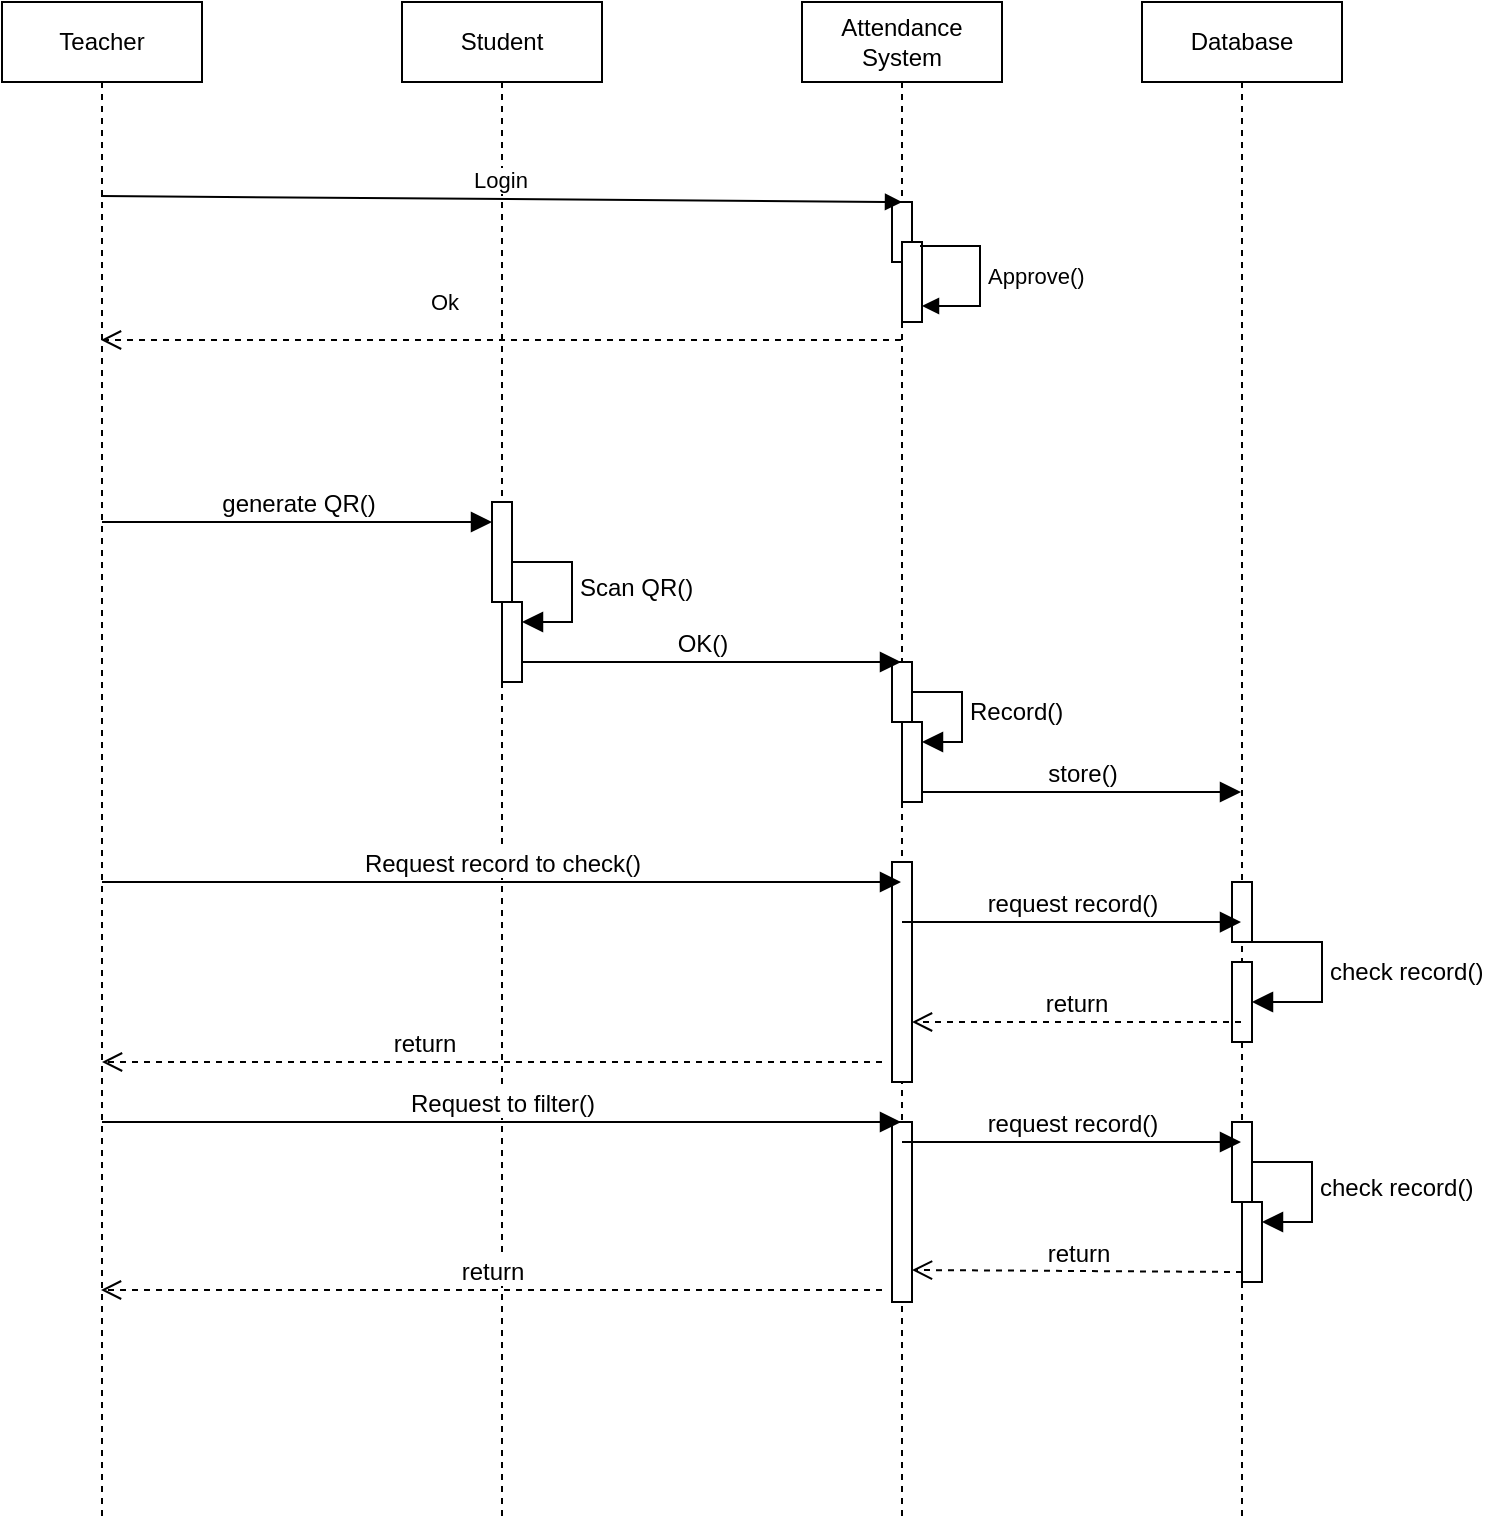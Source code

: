 <mxfile version="24.4.6" type="github">
  <diagram name="Page-1" id="T3-toPrj7-Y9PyS_owqm">
    <mxGraphModel dx="880" dy="460" grid="1" gridSize="10" guides="1" tooltips="1" connect="1" arrows="1" fold="1" page="1" pageScale="1" pageWidth="850" pageHeight="1100" math="0" shadow="0">
      <root>
        <mxCell id="0" />
        <mxCell id="1" parent="0" />
        <mxCell id="j7JZLh6YF1ddT1S2mV3M-3" value="Teacher" style="shape=umlLifeline;perimeter=lifelinePerimeter;whiteSpace=wrap;html=1;container=1;dropTarget=0;collapsible=0;recursiveResize=0;outlineConnect=0;portConstraint=eastwest;newEdgeStyle={&quot;curved&quot;:0,&quot;rounded&quot;:0};" parent="1" vertex="1">
          <mxGeometry x="40" y="240" width="100" height="760" as="geometry" />
        </mxCell>
        <mxCell id="j7JZLh6YF1ddT1S2mV3M-4" value="Student" style="shape=umlLifeline;perimeter=lifelinePerimeter;whiteSpace=wrap;html=1;container=1;dropTarget=0;collapsible=0;recursiveResize=0;outlineConnect=0;portConstraint=eastwest;newEdgeStyle={&quot;curved&quot;:0,&quot;rounded&quot;:0};" parent="1" vertex="1">
          <mxGeometry x="240" y="240" width="100" height="760" as="geometry" />
        </mxCell>
        <mxCell id="bpxcCdH2ggFQAJEEPQ4z-16" value="" style="html=1;points=[[0,0,0,0,5],[0,1,0,0,-5],[1,0,0,0,5],[1,1,0,0,-5]];perimeter=orthogonalPerimeter;outlineConnect=0;targetShapes=umlLifeline;portConstraint=eastwest;newEdgeStyle={&quot;curved&quot;:0,&quot;rounded&quot;:0};" parent="j7JZLh6YF1ddT1S2mV3M-4" vertex="1">
          <mxGeometry x="45" y="250" width="10" height="50" as="geometry" />
        </mxCell>
        <mxCell id="bpxcCdH2ggFQAJEEPQ4z-19" value="" style="html=1;points=[[0,0,0,0,5],[0,1,0,0,-5],[1,0,0,0,5],[1,1,0,0,-5]];perimeter=orthogonalPerimeter;outlineConnect=0;targetShapes=umlLifeline;portConstraint=eastwest;newEdgeStyle={&quot;curved&quot;:0,&quot;rounded&quot;:0};" parent="j7JZLh6YF1ddT1S2mV3M-4" vertex="1">
          <mxGeometry x="50" y="300" width="10" height="40" as="geometry" />
        </mxCell>
        <mxCell id="bpxcCdH2ggFQAJEEPQ4z-20" value="Scan QR()" style="html=1;align=left;spacingLeft=2;endArrow=block;rounded=0;edgeStyle=orthogonalEdgeStyle;curved=0;rounded=0;fontSize=12;startSize=8;endSize=8;" parent="j7JZLh6YF1ddT1S2mV3M-4" target="bpxcCdH2ggFQAJEEPQ4z-19" edge="1">
          <mxGeometry relative="1" as="geometry">
            <mxPoint x="55" y="280" as="sourcePoint" />
            <Array as="points">
              <mxPoint x="85" y="310" />
            </Array>
          </mxGeometry>
        </mxCell>
        <mxCell id="j7JZLh6YF1ddT1S2mV3M-5" value="Attendance System" style="shape=umlLifeline;perimeter=lifelinePerimeter;whiteSpace=wrap;html=1;container=1;dropTarget=0;collapsible=0;recursiveResize=0;outlineConnect=0;portConstraint=eastwest;newEdgeStyle={&quot;curved&quot;:0,&quot;rounded&quot;:0};" parent="1" vertex="1">
          <mxGeometry x="440" y="240" width="100" height="760" as="geometry" />
        </mxCell>
        <mxCell id="8oLt4RAgj38gzW2Ug9jm-2" value="" style="html=1;points=[[0,0,0,0,5],[0,1,0,0,-5],[1,0,0,0,5],[1,1,0,0,-5]];perimeter=orthogonalPerimeter;outlineConnect=0;targetShapes=umlLifeline;portConstraint=eastwest;newEdgeStyle={&quot;curved&quot;:0,&quot;rounded&quot;:0};" parent="j7JZLh6YF1ddT1S2mV3M-5" vertex="1">
          <mxGeometry x="45" y="100" width="10" height="30" as="geometry" />
        </mxCell>
        <mxCell id="8oLt4RAgj38gzW2Ug9jm-3" value="" style="html=1;points=[[0,0,0,0,5],[0,1,0,0,-5],[1,0,0,0,5],[1,1,0,0,-5]];perimeter=orthogonalPerimeter;outlineConnect=0;targetShapes=umlLifeline;portConstraint=eastwest;newEdgeStyle={&quot;curved&quot;:0,&quot;rounded&quot;:0};" parent="j7JZLh6YF1ddT1S2mV3M-5" vertex="1">
          <mxGeometry x="50" y="120" width="10" height="40" as="geometry" />
        </mxCell>
        <mxCell id="bpxcCdH2ggFQAJEEPQ4z-21" value="" style="html=1;points=[[0,0,0,0,5],[0,1,0,0,-5],[1,0,0,0,5],[1,1,0,0,-5]];perimeter=orthogonalPerimeter;outlineConnect=0;targetShapes=umlLifeline;portConstraint=eastwest;newEdgeStyle={&quot;curved&quot;:0,&quot;rounded&quot;:0};" parent="j7JZLh6YF1ddT1S2mV3M-5" vertex="1">
          <mxGeometry x="45" y="330" width="10" height="30" as="geometry" />
        </mxCell>
        <mxCell id="bpxcCdH2ggFQAJEEPQ4z-26" value="" style="html=1;points=[[0,0,0,0,5],[0,1,0,0,-5],[1,0,0,0,5],[1,1,0,0,-5]];perimeter=orthogonalPerimeter;outlineConnect=0;targetShapes=umlLifeline;portConstraint=eastwest;newEdgeStyle={&quot;curved&quot;:0,&quot;rounded&quot;:0};" parent="j7JZLh6YF1ddT1S2mV3M-5" vertex="1">
          <mxGeometry x="50" y="360" width="10" height="40" as="geometry" />
        </mxCell>
        <mxCell id="bpxcCdH2ggFQAJEEPQ4z-27" value="Record()&amp;nbsp;" style="html=1;align=left;spacingLeft=2;endArrow=block;rounded=0;edgeStyle=orthogonalEdgeStyle;curved=0;rounded=0;fontSize=12;startSize=8;endSize=8;" parent="j7JZLh6YF1ddT1S2mV3M-5" source="bpxcCdH2ggFQAJEEPQ4z-21" target="bpxcCdH2ggFQAJEEPQ4z-26" edge="1">
          <mxGeometry relative="1" as="geometry">
            <mxPoint x="60" y="340" as="sourcePoint" />
            <Array as="points">
              <mxPoint x="80" y="345" />
              <mxPoint x="80" y="370" />
            </Array>
          </mxGeometry>
        </mxCell>
        <mxCell id="bpxcCdH2ggFQAJEEPQ4z-31" value="" style="html=1;points=[[0,0,0,0,5],[0,1,0,0,-5],[1,0,0,0,5],[1,1,0,0,-5]];perimeter=orthogonalPerimeter;outlineConnect=0;targetShapes=umlLifeline;portConstraint=eastwest;newEdgeStyle={&quot;curved&quot;:0,&quot;rounded&quot;:0};" parent="j7JZLh6YF1ddT1S2mV3M-5" vertex="1">
          <mxGeometry x="45" y="430" width="10" height="110" as="geometry" />
        </mxCell>
        <mxCell id="bpxcCdH2ggFQAJEEPQ4z-42" value="" style="html=1;points=[[0,0,0,0,5],[0,1,0,0,-5],[1,0,0,0,5],[1,1,0,0,-5]];perimeter=orthogonalPerimeter;outlineConnect=0;targetShapes=umlLifeline;portConstraint=eastwest;newEdgeStyle={&quot;curved&quot;:0,&quot;rounded&quot;:0};" parent="j7JZLh6YF1ddT1S2mV3M-5" vertex="1">
          <mxGeometry x="45" y="560" width="10" height="90" as="geometry" />
        </mxCell>
        <mxCell id="j7JZLh6YF1ddT1S2mV3M-6" value="Database" style="shape=umlLifeline;perimeter=lifelinePerimeter;whiteSpace=wrap;html=1;container=1;dropTarget=0;collapsible=0;recursiveResize=0;outlineConnect=0;portConstraint=eastwest;newEdgeStyle={&quot;curved&quot;:0,&quot;rounded&quot;:0};" parent="1" vertex="1">
          <mxGeometry x="610" y="240" width="100" height="760" as="geometry" />
        </mxCell>
        <mxCell id="bpxcCdH2ggFQAJEEPQ4z-34" value="" style="html=1;points=[[0,0,0,0,5],[0,1,0,0,-5],[1,0,0,0,5],[1,1,0,0,-5]];perimeter=orthogonalPerimeter;outlineConnect=0;targetShapes=umlLifeline;portConstraint=eastwest;newEdgeStyle={&quot;curved&quot;:0,&quot;rounded&quot;:0};" parent="j7JZLh6YF1ddT1S2mV3M-6" vertex="1">
          <mxGeometry x="45" y="480" width="10" height="40" as="geometry" />
        </mxCell>
        <mxCell id="bpxcCdH2ggFQAJEEPQ4z-35" value="check record()" style="html=1;align=left;spacingLeft=2;endArrow=block;rounded=0;edgeStyle=orthogonalEdgeStyle;curved=0;rounded=0;fontSize=12;startSize=8;endSize=8;" parent="j7JZLh6YF1ddT1S2mV3M-6" source="bpxcCdH2ggFQAJEEPQ4z-36" target="bpxcCdH2ggFQAJEEPQ4z-34" edge="1">
          <mxGeometry relative="1" as="geometry">
            <mxPoint x="50" y="430" as="sourcePoint" />
            <Array as="points">
              <mxPoint x="90" y="470" />
              <mxPoint x="90" y="500" />
            </Array>
          </mxGeometry>
        </mxCell>
        <mxCell id="bpxcCdH2ggFQAJEEPQ4z-36" value="" style="html=1;points=[[0,0,0,0,5],[0,1,0,0,-5],[1,0,0,0,5],[1,1,0,0,-5]];perimeter=orthogonalPerimeter;outlineConnect=0;targetShapes=umlLifeline;portConstraint=eastwest;newEdgeStyle={&quot;curved&quot;:0,&quot;rounded&quot;:0};" parent="j7JZLh6YF1ddT1S2mV3M-6" vertex="1">
          <mxGeometry x="45" y="440" width="10" height="30" as="geometry" />
        </mxCell>
        <mxCell id="bpxcCdH2ggFQAJEEPQ4z-43" value="" style="html=1;points=[[0,0,0,0,5],[0,1,0,0,-5],[1,0,0,0,5],[1,1,0,0,-5]];perimeter=orthogonalPerimeter;outlineConnect=0;targetShapes=umlLifeline;portConstraint=eastwest;newEdgeStyle={&quot;curved&quot;:0,&quot;rounded&quot;:0};" parent="j7JZLh6YF1ddT1S2mV3M-6" vertex="1">
          <mxGeometry x="45" y="560" width="10" height="40" as="geometry" />
        </mxCell>
        <mxCell id="bpxcCdH2ggFQAJEEPQ4z-47" value="" style="html=1;points=[[0,0,0,0,5],[0,1,0,0,-5],[1,0,0,0,5],[1,1,0,0,-5]];perimeter=orthogonalPerimeter;outlineConnect=0;targetShapes=umlLifeline;portConstraint=eastwest;newEdgeStyle={&quot;curved&quot;:0,&quot;rounded&quot;:0};" parent="j7JZLh6YF1ddT1S2mV3M-6" vertex="1">
          <mxGeometry x="50" y="600" width="10" height="40" as="geometry" />
        </mxCell>
        <mxCell id="bpxcCdH2ggFQAJEEPQ4z-48" value="check record()" style="html=1;align=left;spacingLeft=2;endArrow=block;rounded=0;edgeStyle=orthogonalEdgeStyle;curved=0;rounded=0;fontSize=12;startSize=8;endSize=8;" parent="j7JZLh6YF1ddT1S2mV3M-6" target="bpxcCdH2ggFQAJEEPQ4z-47" edge="1">
          <mxGeometry relative="1" as="geometry">
            <mxPoint x="55" y="580" as="sourcePoint" />
            <Array as="points">
              <mxPoint x="85" y="610" />
            </Array>
          </mxGeometry>
        </mxCell>
        <mxCell id="8oLt4RAgj38gzW2Ug9jm-1" value="Login" style="html=1;verticalAlign=bottom;endArrow=block;curved=0;rounded=0;" parent="1" edge="1">
          <mxGeometry x="-0.001" width="80" relative="1" as="geometry">
            <mxPoint x="89.5" y="337" as="sourcePoint" />
            <mxPoint x="490" y="340" as="targetPoint" />
            <mxPoint as="offset" />
          </mxGeometry>
        </mxCell>
        <mxCell id="8oLt4RAgj38gzW2Ug9jm-4" value="Approve()" style="html=1;align=left;spacingLeft=2;endArrow=block;rounded=0;edgeStyle=orthogonalEdgeStyle;curved=0;rounded=0;" parent="1" target="8oLt4RAgj38gzW2Ug9jm-3" edge="1">
          <mxGeometry relative="1" as="geometry">
            <mxPoint x="499" y="362" as="sourcePoint" />
            <Array as="points">
              <mxPoint x="529" y="392" />
            </Array>
          </mxGeometry>
        </mxCell>
        <mxCell id="8oLt4RAgj38gzW2Ug9jm-5" value="Ok" style="html=1;verticalAlign=bottom;endArrow=open;dashed=1;endSize=8;curved=0;rounded=0;" parent="1" edge="1">
          <mxGeometry x="0.147" y="-10" relative="1" as="geometry">
            <mxPoint x="489.5" y="409" as="sourcePoint" />
            <mxPoint x="89.5" y="409" as="targetPoint" />
            <mxPoint x="1" as="offset" />
            <Array as="points">
              <mxPoint x="360" y="409" />
            </Array>
          </mxGeometry>
        </mxCell>
        <mxCell id="bpxcCdH2ggFQAJEEPQ4z-25" value="OK()" style="html=1;verticalAlign=bottom;endArrow=block;curved=0;rounded=0;fontSize=12;startSize=8;endSize=8;" parent="1" target="j7JZLh6YF1ddT1S2mV3M-5" edge="1">
          <mxGeometry x="-0.053" width="80" relative="1" as="geometry">
            <mxPoint x="300" y="570" as="sourcePoint" />
            <mxPoint x="490" y="570" as="targetPoint" />
            <mxPoint as="offset" />
          </mxGeometry>
        </mxCell>
        <mxCell id="bpxcCdH2ggFQAJEEPQ4z-29" value="store()" style="html=1;verticalAlign=bottom;endArrow=block;curved=0;rounded=0;fontSize=12;startSize=8;endSize=8;exitX=1;exitY=1;exitDx=0;exitDy=-5;exitPerimeter=0;" parent="1" source="bpxcCdH2ggFQAJEEPQ4z-26" target="j7JZLh6YF1ddT1S2mV3M-6" edge="1">
          <mxGeometry width="80" relative="1" as="geometry">
            <mxPoint x="510" y="630" as="sourcePoint" />
            <mxPoint x="570" y="630" as="targetPoint" />
          </mxGeometry>
        </mxCell>
        <mxCell id="bpxcCdH2ggFQAJEEPQ4z-30" value="Request record to check()" style="html=1;verticalAlign=bottom;endArrow=block;curved=0;rounded=0;fontSize=12;startSize=8;endSize=8;" parent="1" target="j7JZLh6YF1ddT1S2mV3M-5" edge="1">
          <mxGeometry width="80" relative="1" as="geometry">
            <mxPoint x="90" y="680" as="sourcePoint" />
            <mxPoint x="170" y="680" as="targetPoint" />
          </mxGeometry>
        </mxCell>
        <mxCell id="bpxcCdH2ggFQAJEEPQ4z-33" value="request record()" style="html=1;verticalAlign=bottom;endArrow=block;curved=0;rounded=0;fontSize=12;startSize=8;endSize=8;exitX=0.5;exitY=0.273;exitDx=0;exitDy=0;exitPerimeter=0;" parent="1" source="bpxcCdH2ggFQAJEEPQ4z-31" target="j7JZLh6YF1ddT1S2mV3M-6" edge="1">
          <mxGeometry width="80" relative="1" as="geometry">
            <mxPoint x="500" y="700" as="sourcePoint" />
            <mxPoint x="570" y="700" as="targetPoint" />
          </mxGeometry>
        </mxCell>
        <mxCell id="bpxcCdH2ggFQAJEEPQ4z-38" value="return" style="html=1;verticalAlign=bottom;endArrow=open;dashed=1;endSize=8;curved=0;rounded=0;fontSize=12;" parent="1" source="j7JZLh6YF1ddT1S2mV3M-6" target="bpxcCdH2ggFQAJEEPQ4z-31" edge="1">
          <mxGeometry relative="1" as="geometry">
            <mxPoint x="580" y="750" as="sourcePoint" />
            <mxPoint x="490" y="750" as="targetPoint" />
            <Array as="points">
              <mxPoint x="580" y="750" />
            </Array>
          </mxGeometry>
        </mxCell>
        <mxCell id="bpxcCdH2ggFQAJEEPQ4z-39" value="return" style="html=1;verticalAlign=bottom;endArrow=open;dashed=1;endSize=8;curved=0;rounded=0;fontSize=12;" parent="1" target="j7JZLh6YF1ddT1S2mV3M-3" edge="1">
          <mxGeometry x="0.178" relative="1" as="geometry">
            <mxPoint x="480" y="770" as="sourcePoint" />
            <mxPoint x="400" y="770" as="targetPoint" />
            <mxPoint as="offset" />
          </mxGeometry>
        </mxCell>
        <mxCell id="bpxcCdH2ggFQAJEEPQ4z-41" value="Request to filter()" style="html=1;verticalAlign=bottom;endArrow=block;curved=0;rounded=0;fontSize=12;startSize=8;endSize=8;" parent="1" target="j7JZLh6YF1ddT1S2mV3M-5" edge="1">
          <mxGeometry width="80" relative="1" as="geometry">
            <mxPoint x="90" y="800" as="sourcePoint" />
            <mxPoint x="170" y="800" as="targetPoint" />
          </mxGeometry>
        </mxCell>
        <mxCell id="bpxcCdH2ggFQAJEEPQ4z-44" value="request record()" style="html=1;verticalAlign=bottom;endArrow=block;curved=0;rounded=0;fontSize=12;startSize=8;endSize=8;" parent="1" target="j7JZLh6YF1ddT1S2mV3M-6" edge="1">
          <mxGeometry width="80" relative="1" as="geometry">
            <mxPoint x="490" y="810" as="sourcePoint" />
            <mxPoint x="570" y="810" as="targetPoint" />
          </mxGeometry>
        </mxCell>
        <mxCell id="bpxcCdH2ggFQAJEEPQ4z-45" value="return" style="html=1;verticalAlign=bottom;endArrow=open;dashed=1;endSize=8;curved=0;rounded=0;fontSize=12;exitX=0;exitY=1;exitDx=0;exitDy=-5;exitPerimeter=0;" parent="1" source="bpxcCdH2ggFQAJEEPQ4z-47" edge="1">
          <mxGeometry relative="1" as="geometry">
            <mxPoint x="650" y="874" as="sourcePoint" />
            <mxPoint x="495" y="874" as="targetPoint" />
          </mxGeometry>
        </mxCell>
        <mxCell id="bpxcCdH2ggFQAJEEPQ4z-46" value="return" style="html=1;verticalAlign=bottom;endArrow=open;dashed=1;endSize=8;curved=0;rounded=0;fontSize=12;" parent="1" edge="1">
          <mxGeometry relative="1" as="geometry">
            <mxPoint x="480" y="884" as="sourcePoint" />
            <mxPoint x="89.5" y="884" as="targetPoint" />
          </mxGeometry>
        </mxCell>
        <mxCell id="bpxcCdH2ggFQAJEEPQ4z-49" value="generate QR()" style="html=1;verticalAlign=bottom;endArrow=block;curved=0;rounded=0;fontSize=12;startSize=8;endSize=8;" parent="1" target="bpxcCdH2ggFQAJEEPQ4z-16" edge="1">
          <mxGeometry width="80" relative="1" as="geometry">
            <mxPoint x="90" y="500" as="sourcePoint" />
            <mxPoint x="170" y="500" as="targetPoint" />
          </mxGeometry>
        </mxCell>
      </root>
    </mxGraphModel>
  </diagram>
</mxfile>
